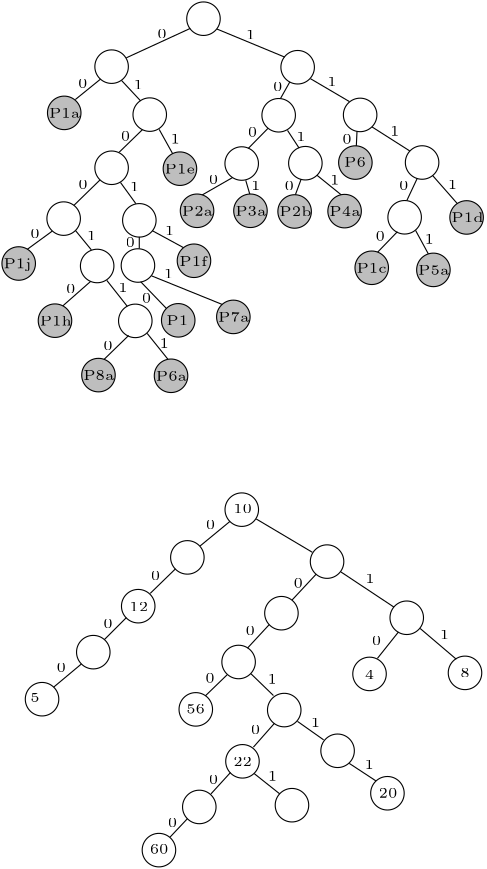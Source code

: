 <?xml version="1.0"?>
<!DOCTYPE ipe SYSTEM "ipe.dtd">
<ipe version="70218" creator="Ipe 7.2.28">
<info created="D:20241101164220" modified="D:20241101164814"/>
<ipestyle name="basic">
<symbol name="arrow/arc(spx)">
<path stroke="sym-stroke" fill="sym-stroke" pen="sym-pen">
0 0 m
-1 0.333 l
-1 -0.333 l
h
</path>
</symbol>
<symbol name="arrow/farc(spx)">
<path stroke="sym-stroke" fill="white" pen="sym-pen">
0 0 m
-1 0.333 l
-1 -0.333 l
h
</path>
</symbol>
<symbol name="arrow/ptarc(spx)">
<path stroke="sym-stroke" fill="sym-stroke" pen="sym-pen">
0 0 m
-1 0.333 l
-0.8 0 l
-1 -0.333 l
h
</path>
</symbol>
<symbol name="arrow/fptarc(spx)">
<path stroke="sym-stroke" fill="white" pen="sym-pen">
0 0 m
-1 0.333 l
-0.8 0 l
-1 -0.333 l
h
</path>
</symbol>
<symbol name="mark/circle(sx)" transformations="translations">
<path fill="sym-stroke">
0.6 0 0 0.6 0 0 e
0.4 0 0 0.4 0 0 e
</path>
</symbol>
<symbol name="mark/disk(sx)" transformations="translations">
<path fill="sym-stroke">
0.6 0 0 0.6 0 0 e
</path>
</symbol>
<symbol name="mark/fdisk(sfx)" transformations="translations">
<group>
<path fill="sym-fill">
0.5 0 0 0.5 0 0 e
</path>
<path fill="sym-stroke" fillrule="eofill">
0.6 0 0 0.6 0 0 e
0.4 0 0 0.4 0 0 e
</path>
</group>
</symbol>
<symbol name="mark/box(sx)" transformations="translations">
<path fill="sym-stroke" fillrule="eofill">
-0.6 -0.6 m
0.6 -0.6 l
0.6 0.6 l
-0.6 0.6 l
h
-0.4 -0.4 m
0.4 -0.4 l
0.4 0.4 l
-0.4 0.4 l
h
</path>
</symbol>
<symbol name="mark/square(sx)" transformations="translations">
<path fill="sym-stroke">
-0.6 -0.6 m
0.6 -0.6 l
0.6 0.6 l
-0.6 0.6 l
h
</path>
</symbol>
<symbol name="mark/fsquare(sfx)" transformations="translations">
<group>
<path fill="sym-fill">
-0.5 -0.5 m
0.5 -0.5 l
0.5 0.5 l
-0.5 0.5 l
h
</path>
<path fill="sym-stroke" fillrule="eofill">
-0.6 -0.6 m
0.6 -0.6 l
0.6 0.6 l
-0.6 0.6 l
h
-0.4 -0.4 m
0.4 -0.4 l
0.4 0.4 l
-0.4 0.4 l
h
</path>
</group>
</symbol>
<symbol name="mark/cross(sx)" transformations="translations">
<group>
<path fill="sym-stroke">
-0.43 -0.57 m
0.57 0.43 l
0.43 0.57 l
-0.57 -0.43 l
h
</path>
<path fill="sym-stroke">
-0.43 0.57 m
0.57 -0.43 l
0.43 -0.57 l
-0.57 0.43 l
h
</path>
</group>
</symbol>
<symbol name="arrow/fnormal(spx)">
<path stroke="sym-stroke" fill="white" pen="sym-pen">
0 0 m
-1 0.333 l
-1 -0.333 l
h
</path>
</symbol>
<symbol name="arrow/pointed(spx)">
<path stroke="sym-stroke" fill="sym-stroke" pen="sym-pen">
0 0 m
-1 0.333 l
-0.8 0 l
-1 -0.333 l
h
</path>
</symbol>
<symbol name="arrow/fpointed(spx)">
<path stroke="sym-stroke" fill="white" pen="sym-pen">
0 0 m
-1 0.333 l
-0.8 0 l
-1 -0.333 l
h
</path>
</symbol>
<symbol name="arrow/linear(spx)">
<path stroke="sym-stroke" pen="sym-pen">
-1 0.333 m
0 0 l
-1 -0.333 l
</path>
</symbol>
<symbol name="arrow/fdouble(spx)">
<path stroke="sym-stroke" fill="white" pen="sym-pen">
0 0 m
-1 0.333 l
-1 -0.333 l
h
-1 0 m
-2 0.333 l
-2 -0.333 l
h
</path>
</symbol>
<symbol name="arrow/double(spx)">
<path stroke="sym-stroke" fill="sym-stroke" pen="sym-pen">
0 0 m
-1 0.333 l
-1 -0.333 l
h
-1 0 m
-2 0.333 l
-2 -0.333 l
h
</path>
</symbol>
<symbol name="arrow/mid-normal(spx)">
<path stroke="sym-stroke" fill="sym-stroke" pen="sym-pen">
0.5 0 m
-0.5 0.333 l
-0.5 -0.333 l
h
</path>
</symbol>
<symbol name="arrow/mid-fnormal(spx)">
<path stroke="sym-stroke" fill="white" pen="sym-pen">
0.5 0 m
-0.5 0.333 l
-0.5 -0.333 l
h
</path>
</symbol>
<symbol name="arrow/mid-pointed(spx)">
<path stroke="sym-stroke" fill="sym-stroke" pen="sym-pen">
0.5 0 m
-0.5 0.333 l
-0.3 0 l
-0.5 -0.333 l
h
</path>
</symbol>
<symbol name="arrow/mid-fpointed(spx)">
<path stroke="sym-stroke" fill="white" pen="sym-pen">
0.5 0 m
-0.5 0.333 l
-0.3 0 l
-0.5 -0.333 l
h
</path>
</symbol>
<symbol name="arrow/mid-double(spx)">
<path stroke="sym-stroke" fill="sym-stroke" pen="sym-pen">
1 0 m
0 0.333 l
0 -0.333 l
h
0 0 m
-1 0.333 l
-1 -0.333 l
h
</path>
</symbol>
<symbol name="arrow/mid-fdouble(spx)">
<path stroke="sym-stroke" fill="white" pen="sym-pen">
1 0 m
0 0.333 l
0 -0.333 l
h
0 0 m
-1 0.333 l
-1 -0.333 l
h
</path>
</symbol>
<anglesize name="22.5 deg" value="22.5"/>
<anglesize name="30 deg" value="30"/>
<anglesize name="45 deg" value="45"/>
<anglesize name="60 deg" value="60"/>
<anglesize name="90 deg" value="90"/>
<arrowsize name="large" value="10"/>
<arrowsize name="small" value="5"/>
<arrowsize name="tiny" value="3"/>
<color name="blue" value="0 0 1"/>
<color name="brown" value="0.647 0.165 0.165"/>
<color name="darkblue" value="0 0 0.545"/>
<color name="darkcyan" value="0 0.545 0.545"/>
<color name="darkgray" value="0.663"/>
<color name="darkgreen" value="0 0.392 0"/>
<color name="darkmagenta" value="0.545 0 0.545"/>
<color name="darkorange" value="1 0.549 0"/>
<color name="darkred" value="0.545 0 0"/>
<color name="gold" value="1 0.843 0"/>
<color name="gray" value="0.745"/>
<color name="green" value="0 1 0"/>
<color name="lightblue" value="0.678 0.847 0.902"/>
<color name="lightcyan" value="0.878 1 1"/>
<color name="lightgray" value="0.827"/>
<color name="lightgreen" value="0.565 0.933 0.565"/>
<color name="lightyellow" value="1 1 0.878"/>
<color name="navy" value="0 0 0.502"/>
<color name="orange" value="1 0.647 0"/>
<color name="pink" value="1 0.753 0.796"/>
<color name="purple" value="0.627 0.125 0.941"/>
<color name="red" value="1 0 0"/>
<color name="seagreen" value="0.18 0.545 0.341"/>
<color name="turquoise" value="0.251 0.878 0.816"/>
<color name="violet" value="0.933 0.51 0.933"/>
<color name="yellow" value="1 1 0"/>
<dashstyle name="dash dot dotted" value="[4 2 1 2 1 2] 0"/>
<dashstyle name="dash dotted" value="[4 2 1 2] 0"/>
<dashstyle name="dashed" value="[4] 0"/>
<dashstyle name="dotted" value="[1 3] 0"/>
<gridsize name="10 pts (~3.5 mm)" value="10"/>
<gridsize name="14 pts (~5 mm)" value="14"/>
<gridsize name="16 pts (~6 mm)" value="16"/>
<gridsize name="20 pts (~7 mm)" value="20"/>
<gridsize name="28 pts (~10 mm)" value="28"/>
<gridsize name="32 pts (~12 mm)" value="32"/>
<gridsize name="4 pts" value="4"/>
<gridsize name="56 pts (~20 mm)" value="56"/>
<gridsize name="8 pts (~3 mm)" value="8"/>
<opacity name="10%" value="0.1"/>
<opacity name="30%" value="0.3"/>
<opacity name="50%" value="0.5"/>
<opacity name="75%" value="0.75"/>
<pen name="fat" value="1.2"/>
<pen name="heavier" value="0.8"/>
<pen name="ultrafat" value="2"/>
<symbolsize name="large" value="5"/>
<symbolsize name="small" value="2"/>
<symbolsize name="tiny" value="1.1"/>
<textsize name="Huge" value="\Huge"/>
<textsize name="LARGE" value="\LARGE"/>
<textsize name="Large" value="\Large"/>
<textsize name="footnote" value="\footnotesize"/>
<textsize name="huge" value="\huge"/>
<textsize name="large" value="\large"/>
<textsize name="script" value="\scriptsize"/>
<textsize name="small" value="\small"/>
<textsize name="tiny" value="\tiny"/>
<textstyle name="center" begin="\begin{center}" end="\end{center}"/>
<textstyle name="item" begin="\begin{itemize}\item{}" end="\end{itemize}"/>
<textstyle name="itemize" begin="\begin{itemize}" end="\end{itemize}"/>
<tiling name="falling" angle="-60" step="4" width="1"/>
<tiling name="rising" angle="30" step="4" width="1"/>
</ipestyle>
<page>
<layer name="alpha"/>
<view layers="alpha" active="alpha"/>
<path layer="alpha" matrix="1 0 0 1 43.9477 84.097" stroke="black">
6.03211 0 0 6.03211 237.647 676.186 e
</path>
<path matrix="1 0 0 1 10.8758 66.833" stroke="black">
6.03211 0 0 6.03211 237.647 676.186 e
</path>
<path matrix="1 0 0 1 77.8515 66.625" stroke="black">
6.03211 0 0 6.03211 237.647 676.186 e
</path>
<path matrix="1 0 0 1 -6.18009 50.193" stroke="black" fill="gray">
6.03211 0 0 6.03211 237.647 676.186 e
</path>
<path matrix="1 0 0 1 24.6038 49.569" stroke="black">
6.03211 0 0 6.03211 237.647 676.186 e
</path>
<path matrix="1 0 0 1 10.8758 30.433" stroke="black">
6.03211 0 0 6.03211 237.647 676.186 e
</path>
<path matrix="1 0 0 1 -6.38809 12.13" stroke="black">
6.03211 0 0 6.03211 237.647 676.186 e
</path>
<path matrix="1 0 0 1 20.8598 11.506" stroke="black">
6.03211 0 0 6.03211 237.647 676.186 e
</path>
<path matrix="1 0 0 1 5.6759 -4.926" stroke="black">
6.03211 0 0 6.03211 237.647 676.186 e
</path>
<path matrix="1 0 0 1 19.4038 -24.686" stroke="black">
6.03211 0 0 6.03211 237.647 676.186 e
</path>
<path matrix="1 0 0 1 -14.192 191.742" stroke="black">
291.039 565.058 m
267.994 554.459 l
</path>
<path matrix="1 0 0 1 -14.192 191.742" stroke="black">
300.652 564.811 m
325.053 554.706 l
</path>
<path matrix="1 0 0 1 -14.192 191.742" stroke="black">
258.751 546.818 m
249.631 539.424 l
</path>
<path matrix="1 0 0 1 -14.192 191.742" stroke="black">
266.268 546.326 m
273.17 538.931 l
</path>
<path matrix="1 0 0 1 -14.192 191.742" stroke="black">
273.786 528.579 m
265.406 520.445 l
</path>
<path matrix="1 0 0 1 -14.192 191.742" stroke="black">
279.825 528.702 m
284.754 519.829 l
</path>
<path matrix="1 0 0 1 -14.192 191.742" stroke="black">
258.504 510.463 m
249.138 501.343 l
</path>
<path matrix="1 0 0 1 -14.192 191.742" stroke="black">
265.898 509.6 m
271.444 501.959 l
</path>
<path matrix="1 0 0 1 -14.192 191.742" stroke="black">
241.374 492.1 m
232.254 485.445 l
</path>
<path matrix="1 0 0 1 -14.192 191.742" stroke="black">
249.754 492.224 m
255.423 485.322 l
</path>
<path matrix="1 0 0 1 -14.192 191.742" stroke="black">
255.177 473.984 m
244.948 464.988 l
</path>
<path matrix="1 0 0 1 -14.192 191.742" stroke="black">
260.969 474.354 m
268.363 464.988 l
</path>
<path matrix="1 0 0 1 -14.192 191.742" stroke="black">
268.856 454.512 m
259.86 445.762 l
</path>
<path matrix="1 0 0 1 -14.192 191.742" stroke="black">
275.511 455.252 m
283.029 445.886 l
</path>
<path matrix="1 0 0 1 20.355 -4.754" stroke="black">
6.03211 0 0 6.03211 237.647 676.186 e
</path>
<path matrix="1 0 0 1 -14.192 191.742" stroke="black">
272.677 490.005 m
272.677 485.815 l
</path>
<path matrix="1 0 0 1 -14.192 191.742" stroke="black">
277.36 492.224 m
288.698 486.062 l
</path>
<path matrix="1 0 0 1 -14.192 191.742" stroke="black">
273.17 473.861 m
282.659 464.002 l
</path>
<path matrix="1 0 0 1 -14.192 191.742" stroke="black">
277.113 475.956 m
302.993 465.481 l
</path>
<text matrix="1 0 0 1 5.2798 193.714" transformations="translations" pos="220.67 530.921" stroke="black" type="label" width="11.263" height="3.386" depth="0" valign="baseline" size="tiny">P1a</text>
<path matrix="1 0 0 1 32.2703 -44.454" stroke="black" fill="gray">
6.03211 0 0 6.03211 237.647 676.186 e
</path>
<text matrix="1 0 0 1 43.7302 99.0664" transformations="translations" pos="220.67 530.921" stroke="black" type="label" width="11.263" height="3.386" depth="0" valign="baseline" size="tiny">P6a</text>
<path matrix="1 0 0 1 6.1436 -44.208" stroke="black" fill="gray">
6.03211 0 0 6.03211 237.647 676.186 e
</path>
<text matrix="1 0 0 1 17.6035 99.3128" transformations="translations" pos="220.67 530.921" stroke="black" type="label" width="11.263" height="3.386" depth="0" valign="baseline" size="tiny">P8a</text>
<path matrix="1 0 0 1 -9.50776 -24.613" stroke="black" fill="gray">
6.03211 0 0 6.03211 237.647 676.186 e
</path>
<text matrix="1 0 0 1 1.9521 118.908" transformations="translations" pos="220.67 530.921" stroke="black" type="label" width="11.609" height="3.459" depth="0" valign="baseline" size="tiny">P1h</text>
<path matrix="1 0 0 1 -22.5711 -4.032" stroke="black" fill="gray">
6.03211 0 0 6.03211 237.647 676.186 e
</path>
<text matrix="1 0 0 1 -11.1112 139.489" transformations="translations" pos="220.67 530.921" stroke="black" type="label" width="10.053" height="3.395" depth="0.96" valign="baseline" size="tiny">P1j</text>
<path matrix="1 0 0 1 34.8583 -24.49" stroke="black" fill="gray">
6.03211 0 0 6.03211 237.647 676.186 e
</path>
<text matrix="1 0 0 1 47.5506 119.031" transformations="translations" pos="220.67 530.921" stroke="black" type="label" width="7.873" height="3.386" depth="0" valign="baseline" size="tiny">P1</text>
<path matrix="1 0 0 1 54.6998 -23.257" stroke="black" fill="gray">
6.03211 0 0 6.03211 237.647 676.186 e
</path>
<text matrix="1 0 0 1 66.1597 120.263" transformations="translations" pos="220.67 530.921" stroke="black" type="label" width="11.263" height="3.386" depth="0" valign="baseline" size="tiny">P7a</text>
<path matrix="1 0 0 1 40.5273 -3.046" stroke="black" fill="gray">
6.03211 0 0 6.03211 237.647 676.186 e
</path>
<text matrix="1 0 0 1 52.2336 140.351" transformations="translations" pos="220.67 530.921" stroke="black" type="label" width="10.053" height="3.459" depth="0" valign="baseline" size="tiny">P1f</text>
<path matrix="1 0 0 1 35.4745 30.105" stroke="black" fill="gray">
6.03211 0 0 6.03211 237.647 676.186 e
</path>
<text matrix="1 0 0 1 46.9344 173.626" transformations="translations" pos="220.67 530.921" stroke="black" type="label" width="10.918" height="3.386" depth="0" valign="baseline" size="tiny">P1e</text>
<path matrix="1 0 0 1 71.016 49.333" stroke="black">
6.03211 0 0 6.03211 237.647 676.186 e
</path>
<path matrix="1 0 0 1 100.347 49.457" stroke="black">
6.03211 0 0 6.03211 237.647 676.186 e
</path>
<path matrix="1 0 0 1 57.7062 31.957" stroke="black">
6.03211 0 0 6.03211 237.647 676.186 e
</path>
<path matrix="1 0 0 1 80.6287 32.08" stroke="black">
6.03211 0 0 6.03211 237.647 676.186 e
</path>
<path matrix="1 0 0 1 -14.192 191.742" stroke="black">
326.902 545.833 m
323.574 539.917 l
</path>
<path matrix="1 0 0 1 -14.192 191.742" stroke="black">
334.296 546.942 m
348.345 538.685 l
</path>
<path matrix="1 0 0 1 -14.192 191.742" stroke="black">
319.015 529.072 m
311.867 521.801 l
</path>
<path matrix="1 0 0 1 -14.192 191.742" stroke="black">
326.039 528.333 m
330.229 521.924 l
</path>
<path matrix="1 0 0 1 -14.192 191.742" stroke="black">
306.198 511.326 m
295.229 505.04 l
</path>
<path matrix="1 0 0 1 -14.192 191.742" stroke="black">
311.004 510.34 m
312.483 505.287 l
</path>
<path matrix="1 0 0 1 -14.192 191.742" stroke="black">
330.969 510.833 m
328.874 505.164 l
</path>
<path matrix="1 0 0 1 -14.192 191.742" stroke="black">
336.638 512.188 m
345.634 504.917 l
</path>
<path matrix="1 0 0 1 41.6364 14.947" stroke="black" fill="gray">
6.03211 0 0 6.03211 237.647 676.186 e
</path>
<text matrix="1 0 0 1 53.0963 158.468" transformations="translations" pos="220.67 530.921" stroke="black" type="label" width="11.263" height="3.386" depth="0" valign="baseline" size="tiny">P2a</text>
<path matrix="1 0 0 1 60.8617 14.947" stroke="black" fill="gray">
6.03211 0 0 6.03211 237.647 676.186 e
</path>
<text matrix="1 0 0 1 72.3216 158.468" transformations="translations" pos="220.67 530.921" stroke="black" type="label" width="11.263" height="3.386" depth="0" valign="baseline" size="tiny">P3a</text>
<path matrix="1 0 0 1 76.7595 14.7" stroke="black" fill="gray">
6.03211 0 0 6.03211 237.647 676.186 e
</path>
<text matrix="1 0 0 1 88.219 158.221" transformations="translations" pos="220.67 530.921" stroke="black" type="label" width="11.609" height="3.459" depth="0" valign="baseline" size="tiny">P2b</text>
<path matrix="1 0 0 1 94.752 14.824" stroke="black" fill="gray">
6.03211 0 0 6.03211 237.647 676.186 e
</path>
<text matrix="1 0 0 1 106.212 158.344" transformations="translations" pos="220.67 530.921" stroke="black" type="label" width="11.263" height="3.386" depth="0" valign="baseline" size="tiny">P4a</text>
<path matrix="1 0 0 1 122.654 32.327" stroke="black">
6.03211 0 0 6.03211 237.647 676.186 e
</path>
<path matrix="1 0 0 1 116.368 12.608" stroke="black">
6.03211 0 0 6.03211 237.647 676.186 e
</path>
<path matrix="1 0 0 1 -14.192 191.742" stroke="black">
351.057 527.963 m
350.81 522.664 l
</path>
<path matrix="1 0 0 1 -14.192 191.742" stroke="black">
356.479 529.565 m
370.035 520.938 l
</path>
<path matrix="1 0 0 1 -14.192 191.742" stroke="black">
372.747 511.079 m
369.05 503.192 l
</path>
<path matrix="1 0 0 1 -14.192 191.742" stroke="black">
378.292 512.065 m
387.289 501.836 l
</path>
<path matrix="1 0 0 1 -14.192 191.742" stroke="black">
365.599 491.854 m
358.328 484.336 l
</path>
<path matrix="1 0 0 1 -14.192 191.742" stroke="black">
372.131 492.347 m
376.814 483.72 l
</path>
<path matrix="1 0 0 1 98.631 32.304" stroke="black" fill="gray">
6.03211 0 0 6.03211 237.647 676.186 e
</path>
<text matrix="1 0 0 1 111.552 176.049" transformations="translations" pos="220.67 530.921" stroke="black" type="label" width="7.873" height="3.386" depth="0" valign="baseline" size="tiny">P6</text>
<path matrix="1 0 0 1 138.673 12.548" stroke="black" fill="gray">
6.03211 0 0 6.03211 237.647 676.186 e
</path>
<text matrix="1 0 0 1 150.133 156.068" transformations="translations" pos="220.67 530.921" stroke="black" type="label" width="11.609" height="3.459" depth="0" valign="baseline" size="tiny">P1d</text>
<path matrix="1 0 0 1 104.523 -5.571" stroke="black" fill="gray">
6.03211 0 0 6.03211 237.647 676.186 e
</path>
<text matrix="1 0 0 1 115.983 137.949" transformations="translations" pos="220.67 530.921" stroke="black" type="label" width="10.918" height="3.386" depth="0" valign="baseline" size="tiny">P1c</text>
<path matrix="1 0 0 1 126.72 -6.33" stroke="black" fill="gray">
6.03211 0 0 6.03211 237.647 676.186 e
</path>
<text matrix="1 0 0 1 138.18 137.191" transformations="translations" pos="220.67 530.921" stroke="black" type="label" width="11.263" height="3.386" depth="0" valign="baseline" size="tiny">P5a</text>
<text matrix="1 0 0 1 50.8849 73.522" transformations="translations" pos="214.032 679.669" stroke="black" type="label" width="3.39" height="3.21" depth="0" valign="baseline" size="tiny">0</text>
<text matrix="1 0 0 1 22.3754 55.64" transformations="translations" pos="214.032 679.669" stroke="black" type="label" width="3.39" height="3.21" depth="0" valign="baseline" size="tiny">0</text>
<text matrix="1 0 0 1 37.7803 36.661" transformations="translations" pos="214.032 679.669" stroke="black" type="label" width="3.39" height="3.21" depth="0" valign="baseline" size="tiny">0</text>
<text matrix="1 0 0 1 22.4987 19.285" transformations="translations" pos="214.032 679.669" stroke="black" type="label" width="3.39" height="3.21" depth="0" valign="baseline" size="tiny">0</text>
<text matrix="1 0 0 1 5.2452 1.538" transformations="translations" pos="214.032 679.669" stroke="black" type="label" width="3.39" height="3.21" depth="0" valign="baseline" size="tiny">0</text>
<text matrix="1 0 0 1 18.0621 -18.303" transformations="translations" pos="214.032 679.669" stroke="black" type="label" width="3.39" height="3.21" depth="0" valign="baseline" size="tiny">0</text>
<text matrix="1 0 0 1 31.4951 -38.761" transformations="translations" pos="214.032 679.669" stroke="black" type="label" width="3.39" height="3.21" depth="0" valign="baseline" size="tiny">0</text>
<text matrix="1 0 0 1 39.5056 -1.543" transformations="translations" pos="214.032 679.669" stroke="black" type="label" width="3.39" height="3.21" depth="0" valign="baseline" size="tiny">0</text>
<text matrix="1 0 0 1 45.2979 -21.631" transformations="translations" pos="214.032 679.669" stroke="black" type="label" width="3.39" height="3.21" depth="0" valign="baseline" size="tiny">0</text>
<text matrix="1 0 0 1 92.622 54.531" transformations="translations" pos="214.032 679.669" stroke="black" type="label" width="3.39" height="3.21" depth="0" valign="baseline" size="tiny">0</text>
<text matrix="1 0 0 1 83.502 38.14" transformations="translations" pos="214.032 679.669" stroke="black" type="label" width="3.39" height="3.21" depth="0" valign="baseline" size="tiny">0</text>
<text matrix="1 0 0 1 69.4527 21.133" transformations="translations" pos="214.032 679.669" stroke="black" type="label" width="3.39" height="3.21" depth="0" valign="baseline" size="tiny">0</text>
<text matrix="1 0 0 1 96.689 18.792" transformations="translations" pos="214.032 679.669" stroke="black" type="label" width="3.39" height="3.21" depth="0" valign="baseline" size="tiny">0</text>
<text matrix="1 0 0 1 117.516 35.552" transformations="translations" pos="214.032 679.669" stroke="black" type="label" width="3.39" height="3.21" depth="0" valign="baseline" size="tiny">0</text>
<text matrix="1 0 0 1 137.974 18.915" transformations="translations" pos="214.032 679.669" stroke="black" type="label" width="3.39" height="3.21" depth="0" valign="baseline" size="tiny">0</text>
<text matrix="1 0 0 1 129.47 0.676" transformations="translations" pos="214.032 679.669" stroke="black" type="label" width="3.39" height="3.21" depth="0" valign="baseline" size="tiny">0</text>
<text matrix="1 0 0 1 91.692 69.673" transformations="translations" pos="164.723 665.142" stroke="black" type="label" width="3.39" height="3.21" depth="0" valign="baseline" size="tiny">1</text>
<text matrix="1 0 0 1 90.336 32.948" transformations="translations" pos="164.723 665.142" stroke="black" type="label" width="3.39" height="3.21" depth="0" valign="baseline" size="tiny">1</text>
<text matrix="1 0 0 1 74.8082 15.325" transformations="translations" pos="164.723 665.142" stroke="black" type="label" width="3.39" height="3.21" depth="0" valign="baseline" size="tiny">1</text>
<text matrix="1 0 0 1 86.146 -3.284" transformations="translations" pos="164.723 665.142" stroke="black" type="label" width="3.39" height="3.21" depth="0" valign="baseline" size="tiny">1</text>
<text matrix="1 0 0 1 101.058 -23.372" transformations="translations" pos="164.723 665.142" stroke="black" type="label" width="3.39" height="3.21" depth="0" valign="baseline" size="tiny">1</text>
<text matrix="1 0 0 1 102.537 1.645" transformations="translations" pos="164.723 665.142" stroke="black" type="label" width="3.39" height="3.21" depth="0" valign="baseline" size="tiny">1</text>
<text matrix="1 0 0 1 102.907 17.173" transformations="translations" pos="164.723 665.142" stroke="black" type="label" width="3.39" height="3.21" depth="0" valign="baseline" size="tiny">1</text>
<text matrix="1 0 0 1 105.002 50.201" transformations="translations" pos="164.723 665.142" stroke="black" type="label" width="3.39" height="3.21" depth="0" valign="baseline" size="tiny">1</text>
<text matrix="1 0 0 1 161.445 70.782" transformations="translations" pos="164.723 665.142" stroke="black" type="label" width="3.39" height="3.21" depth="0" valign="baseline" size="tiny">1</text>
<text matrix="1 0 0 1 150.23 51.064" transformations="translations" pos="164.723 665.142" stroke="black" type="label" width="3.39" height="3.21" depth="0" valign="baseline" size="tiny">1</text>
<text matrix="1 0 0 1 133.963 33.441" transformations="translations" pos="164.723 665.142" stroke="black" type="label" width="3.39" height="3.21" depth="0" valign="baseline" size="tiny">1</text>
<text matrix="1 0 0 1 162.431 35.413" transformations="translations" pos="164.723 665.142" stroke="black" type="label" width="3.39" height="3.21" depth="0" valign="baseline" size="tiny">1</text>
<text matrix="1 0 0 1 183.998 53.036" transformations="translations" pos="164.723 665.142" stroke="black" type="label" width="3.39" height="3.21" depth="0" valign="baseline" size="tiny">1</text>
<text matrix="1 0 0 1 204.825 33.811" transformations="translations" pos="164.723 665.142" stroke="black" type="label" width="3.39" height="3.21" depth="0" valign="baseline" size="tiny">1</text>
<text matrix="1 0 0 1 196.445 14.092" transformations="translations" pos="164.723 665.142" stroke="black" type="label" width="3.39" height="3.21" depth="0" valign="baseline" size="tiny">1</text>
<text matrix="1 0 0 1 132.114 87.666" transformations="translations" pos="164.723 665.142" stroke="black" type="label" width="3.39" height="3.21" depth="0" valign="baseline" size="tiny">1</text>
<path matrix="1 0 0 1 57.7339 -92.6461" stroke="black">
6.03211 0 0 6.03211 237.647 676.186 e
</path>
<path matrix="1 0 0 1 38.1481 -109.831" stroke="black">
6.03211 0 0 6.03211 237.647 676.186 e
</path>
<path matrix="1 0 0 1 20.4576 -127.395" stroke="black">
6.03211 0 0 6.03211 237.647 676.186 e
</path>
<path matrix="1 0 0 1 4.28348 -143.948" stroke="black">
6.03211 0 0 6.03211 237.647 676.186 e
</path>
<path matrix="1 0 0 1 -14.1651 -160.881" stroke="black">
6.03211 0 0 6.03211 237.647 676.186 e
</path>
<path matrix="1 0 0 1 88.4395 -111.347" stroke="black">
6.03211 0 0 6.03211 237.647 676.186 e
</path>
<path matrix="1 0 0 1 72.0127 -129.922" stroke="black">
6.03211 0 0 6.03211 237.647 676.186 e
</path>
<path matrix="1 0 0 1 56.5967 -147.487" stroke="black">
6.03211 0 0 6.03211 237.647 676.186 e
</path>
<path matrix="1 0 0 1 41.1807 -164.545" stroke="black">
6.03211 0 0 6.03211 237.647 676.186 e
</path>
<path matrix="1 0 0 1 117.123 -131.565" stroke="black">
6.03211 0 0 6.03211 237.647 676.186 e
</path>
<path matrix="1 0 0 1 103.729 -151.783" stroke="black">
6.03211 0 0 6.03211 237.647 676.186 e
</path>
<path matrix="1 0 0 1 138.099 -151.404" stroke="black">
6.03211 0 0 6.03211 237.647 676.186 e
</path>
<path matrix="1 0 0 1 73.0235 -164.798" stroke="black">
6.03211 0 0 6.03211 237.647 676.186 e
</path>
<path matrix="1 0 0 1 57.9867 -183.247" stroke="black">
6.03211 0 0 6.03211 237.647 676.186 e
</path>
<path matrix="1 0 0 1 42.4443 -199.673" stroke="black">
6.03211 0 0 6.03211 237.647 676.186 e
</path>
<path matrix="1 0 0 1 27.9129 -215.216" stroke="black">
6.03211 0 0 6.03211 237.647 676.186 e
</path>
<path matrix="1 0 0 1 75.8035 -199.042" stroke="black">
6.03211 0 0 6.03211 237.647 676.186 e
</path>
<path matrix="1 0 0 1 92.2303 -179.456" stroke="black">
6.03211 0 0 6.03211 237.647 676.186 e
</path>
<path matrix="1 0 0 1 110.174 -194.745" stroke="black">
6.03211 0 0 6.03211 237.647 676.186 e
</path>
<path stroke="black">
291.105 579.299 m
280.364 570.454 l
</path>
<path stroke="black">
271.519 562.24 m
262.421 553.395 l
</path>
<path stroke="black">
253.829 544.676 m
245.868 536.715 l
</path>
<path stroke="black">
237.655 527.997 m
227.672 519.657 l
</path>
<path stroke="black">
300.582 580.183 m
320.8 568.179 l
</path>
<path stroke="black">
322.19 560.345 m
313.471 550.994 l
</path>
<path stroke="black">
305.257 542.149 m
297.423 533.683 l
</path>
<path stroke="black">
290.094 524.079 m
282.26 516.498 l
</path>
<path stroke="black">
298.687 524.458 m
306.774 516.624 l
</path>
<path stroke="black">
307.153 506.642 m
299.571 498.049 l
</path>
<path stroke="black">
315.418 507.325 m
324.851 500.662 l
</path>
<path stroke="black">
334.06 492.202 m
343.643 485.913 l
</path>
<path stroke="black">
291.31 488.907 m
284.273 481.196 l
</path>
<path stroke="black">
275.812 472.287 m
269.524 465.623 l
</path>
<path stroke="black">
331.076 561.109 m
350.14 548.465 l
</path>
<path stroke="black">
351.794 539.516 m
344.207 529.984 l
</path>
<path stroke="black">
359.575 540.781 m
372.608 529.693 l
</path>
<text matrix="1 0 0 1 68.3905 -103.168" transformations="translations" pos="214.032 679.669" stroke="black" type="label" width="3.39" height="3.21" depth="0" valign="baseline" size="tiny">0</text>
<text matrix="1 0 0 1 48.5569 -121.509" transformations="translations" pos="214.032 679.669" stroke="black" type="label" width="3.39" height="3.21" depth="0" valign="baseline" size="tiny">0</text>
<text matrix="1 0 0 1 31.4956 -138.783" transformations="translations" pos="214.032 679.669" stroke="black" type="label" width="3.39" height="3.21" depth="0" valign="baseline" size="tiny">0</text>
<text matrix="1 0 0 1 14.6475 -154.565" transformations="translations" pos="214.032 679.669" stroke="black" type="label" width="3.39" height="3.21" depth="0" valign="baseline" size="tiny">0</text>
<text matrix="1 0 0 1 99.9543 -124.281" transformations="translations" pos="214.032 679.669" stroke="black" type="label" width="3.39" height="3.21" depth="0" valign="baseline" size="tiny">0</text>
<text matrix="1 0 0 1 82.6797 -141.343" transformations="translations" pos="214.032 679.669" stroke="black" type="label" width="3.39" height="3.21" depth="0" valign="baseline" size="tiny">0</text>
<text matrix="1 0 0 1 68.1775 -158.404" transformations="translations" pos="214.032 679.669" stroke="black" type="label" width="3.39" height="3.21" depth="0" valign="baseline" size="tiny">0</text>
<text matrix="1 0 0 1 175.078 -107.998" transformations="translations" pos="164.723 665.142" stroke="black" type="label" width="3.39" height="3.21" depth="0" valign="baseline" size="tiny">1</text>
<text matrix="1 0 0 1 201.95 -128.259" transformations="translations" pos="164.723 665.142" stroke="black" type="label" width="3.39" height="3.21" depth="0" valign="baseline" size="tiny">1</text>
<text matrix="1 0 0 1 139.889 -144.254" transformations="translations" pos="164.723 665.142" stroke="black" type="label" width="3.39" height="3.21" depth="0" valign="baseline" size="tiny">1</text>
<text matrix="1 0 0 1 155.458 -159.822" transformations="translations" pos="164.723 665.142" stroke="black" type="label" width="3.39" height="3.21" depth="0" valign="baseline" size="tiny">1</text>
<text matrix="1 0 0 1 174.865 -174.964" transformations="translations" pos="164.723 665.142" stroke="black" type="label" width="3.39" height="3.21" depth="0" valign="baseline" size="tiny">1</text>
<text matrix="1 0 0 1 84.5986 -176.958" transformations="translations" pos="214.032 679.669" stroke="black" type="label" width="3.39" height="3.21" depth="0" valign="baseline" size="tiny">0</text>
<text matrix="1 0 0 1 69.4567 -194.872" transformations="translations" pos="214.032 679.669" stroke="black" type="label" width="3.39" height="3.21" depth="0" valign="baseline" size="tiny">0</text>
<text matrix="1 0 0 1 54.7412 -210.441" transformations="translations" pos="214.032 679.669" stroke="black" type="label" width="3.39" height="3.21" depth="0" valign="baseline" size="tiny">0</text>
<text matrix="1 0 0 1 128.105 -144.968" transformations="translations" pos="214.032 679.669" stroke="black" type="label" width="3.39" height="3.21" depth="0" valign="baseline" size="tiny">0</text>
<text matrix="1 0 0 1 -1.89541 -2.52721" transformations="translations" pos="294.189 584.807" stroke="black" type="label" width="6.78" height="3.21" depth="0" valign="baseline" size="tiny">10</text>
<text matrix="1 0 0 1 -39.2982 -37.9083" transformations="translations" pos="294.189 584.807" stroke="black" type="label" width="6.78" height="3.21" depth="0" valign="baseline" size="tiny">12</text>
<text matrix="1 0 0 1 -74.9318 -70.5093" transformations="translations" pos="294.189 584.807" stroke="black" type="label" width="3.39" height="3.21" depth="0" valign="baseline" size="tiny">5</text>
<text matrix="1 0 0 1 -18.8278 -74.6792" transformations="translations" pos="294.189 584.807" stroke="black" type="label" width="6.78" height="3.21" depth="0" valign="baseline" size="tiny">56</text>
<path stroke="black">
299.819 488.548 m
309.044 481.219 l
</path>
<text matrix="1 0 0 1 -1.89547 -93.6333" transformations="translations" pos="294.189 584.807" stroke="black" type="label" width="6.78" height="3.21" depth="0" valign="baseline" size="tiny">22</text>
<text matrix="1 0 0 1 -31.9692 -125.097" transformations="translations" pos="294.189 584.807" stroke="black" type="label" width="6.78" height="3.21" depth="0" valign="baseline" size="tiny">60</text>
<text matrix="1 0 0 1 50.4177 -105.006" transformations="translations" pos="294.189 584.807" stroke="black" type="label" width="6.78" height="3.21" depth="0" valign="baseline" size="tiny">20</text>
<text matrix="1 0 0 1 45.4897 -62.2959" transformations="translations" pos="294.189 584.807" stroke="black" type="label" width="3.39" height="3.21" depth="0" valign="baseline" size="tiny">4</text>
<text matrix="1 0 0 1 79.8597 -61.6641" transformations="translations" pos="294.189 584.807" stroke="black" type="label" width="3.39" height="3.21" depth="0" valign="baseline" size="tiny">8</text>
<text matrix="1 0 0 1 140.042 -179.155" transformations="translations" pos="164.723 665.142" stroke="black" type="label" width="3.39" height="3.21" depth="0" valign="baseline" size="tiny">1</text>
</page>
</ipe>
